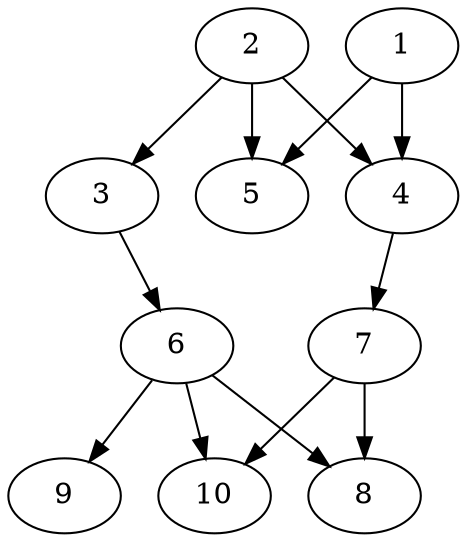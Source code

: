 // DAG automatically generated by daggen at Thu Oct  3 13:58:04 2019
// ./daggen --dot -n 10 --ccr 0.4 --fat 0.5 --regular 0.7 --density 0.6 --mindata 5242880 --maxdata 52428800 
digraph G {
  1 [size="74659840", alpha="0.09", expect_size="29863936"] 
  1 -> 4 [size ="29863936"]
  1 -> 5 [size ="29863936"]
  2 [size="84405760", alpha="0.07", expect_size="33762304"] 
  2 -> 3 [size ="33762304"]
  2 -> 4 [size ="33762304"]
  2 -> 5 [size ="33762304"]
  3 [size="94691840", alpha="0.18", expect_size="37876736"] 
  3 -> 6 [size ="37876736"]
  4 [size="39800320", alpha="0.01", expect_size="15920128"] 
  4 -> 7 [size ="15920128"]
  5 [size="81774080", alpha="0.09", expect_size="32709632"] 
  6 [size="108966400", alpha="0.11", expect_size="43586560"] 
  6 -> 8 [size ="43586560"]
  6 -> 9 [size ="43586560"]
  6 -> 10 [size ="43586560"]
  7 [size="39769600", alpha="0.04", expect_size="15907840"] 
  7 -> 8 [size ="15907840"]
  7 -> 10 [size ="15907840"]
  8 [size="14205440", alpha="0.14", expect_size="5682176"] 
  9 [size="23738880", alpha="0.18", expect_size="9495552"] 
  10 [size="66572800", alpha="0.06", expect_size="26629120"] 
}
